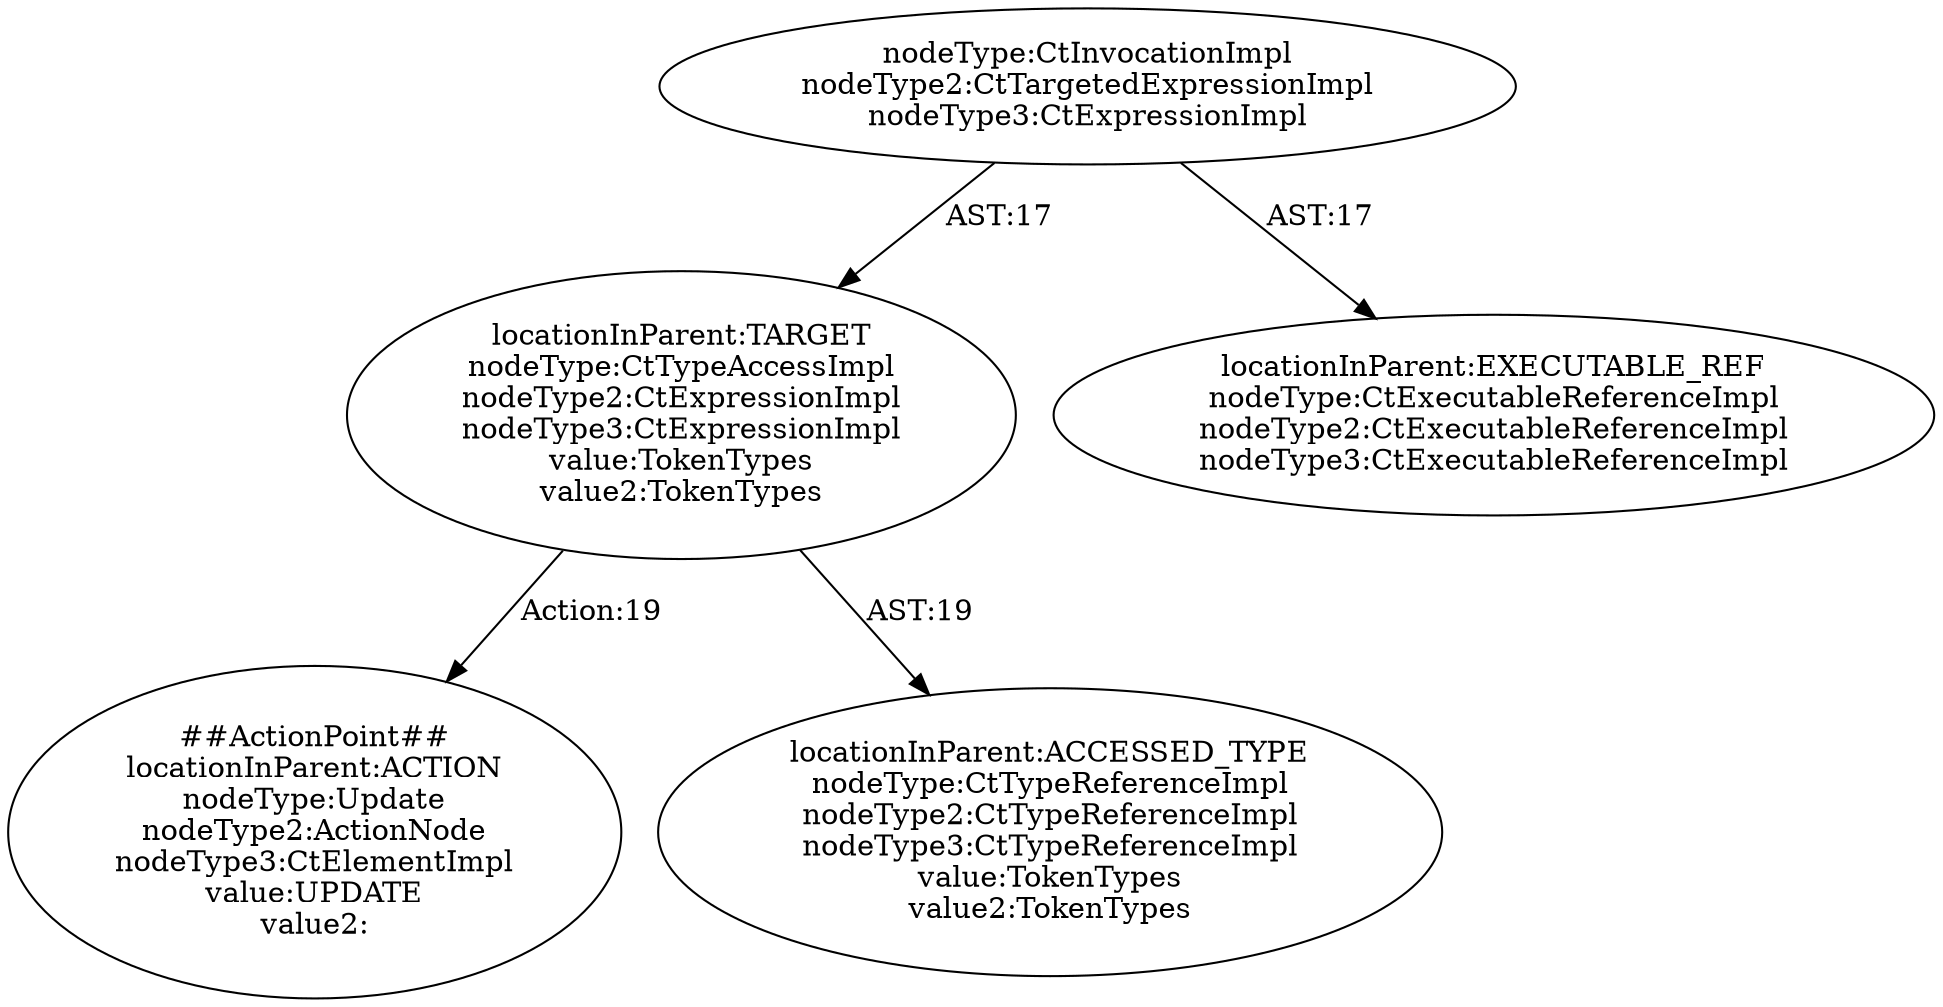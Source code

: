 digraph "Pattern" {
0 [label="##ActionPoint##
locationInParent:ACTION
nodeType:Update
nodeType2:ActionNode
nodeType3:CtElementImpl
value:UPDATE
value2:" shape=ellipse]
1 [label="locationInParent:TARGET
nodeType:CtTypeAccessImpl
nodeType2:CtExpressionImpl
nodeType3:CtExpressionImpl
value:TokenTypes
value2:TokenTypes" shape=ellipse]
2 [label="nodeType:CtInvocationImpl
nodeType2:CtTargetedExpressionImpl
nodeType3:CtExpressionImpl" shape=ellipse]
3 [label="locationInParent:EXECUTABLE_REF
nodeType:CtExecutableReferenceImpl
nodeType2:CtExecutableReferenceImpl
nodeType3:CtExecutableReferenceImpl" shape=ellipse]
4 [label="locationInParent:ACCESSED_TYPE
nodeType:CtTypeReferenceImpl
nodeType2:CtTypeReferenceImpl
nodeType3:CtTypeReferenceImpl
value:TokenTypes
value2:TokenTypes" shape=ellipse]
1 -> 0 [label="Action:19"];
1 -> 4 [label="AST:19"];
2 -> 1 [label="AST:17"];
2 -> 3 [label="AST:17"];
}